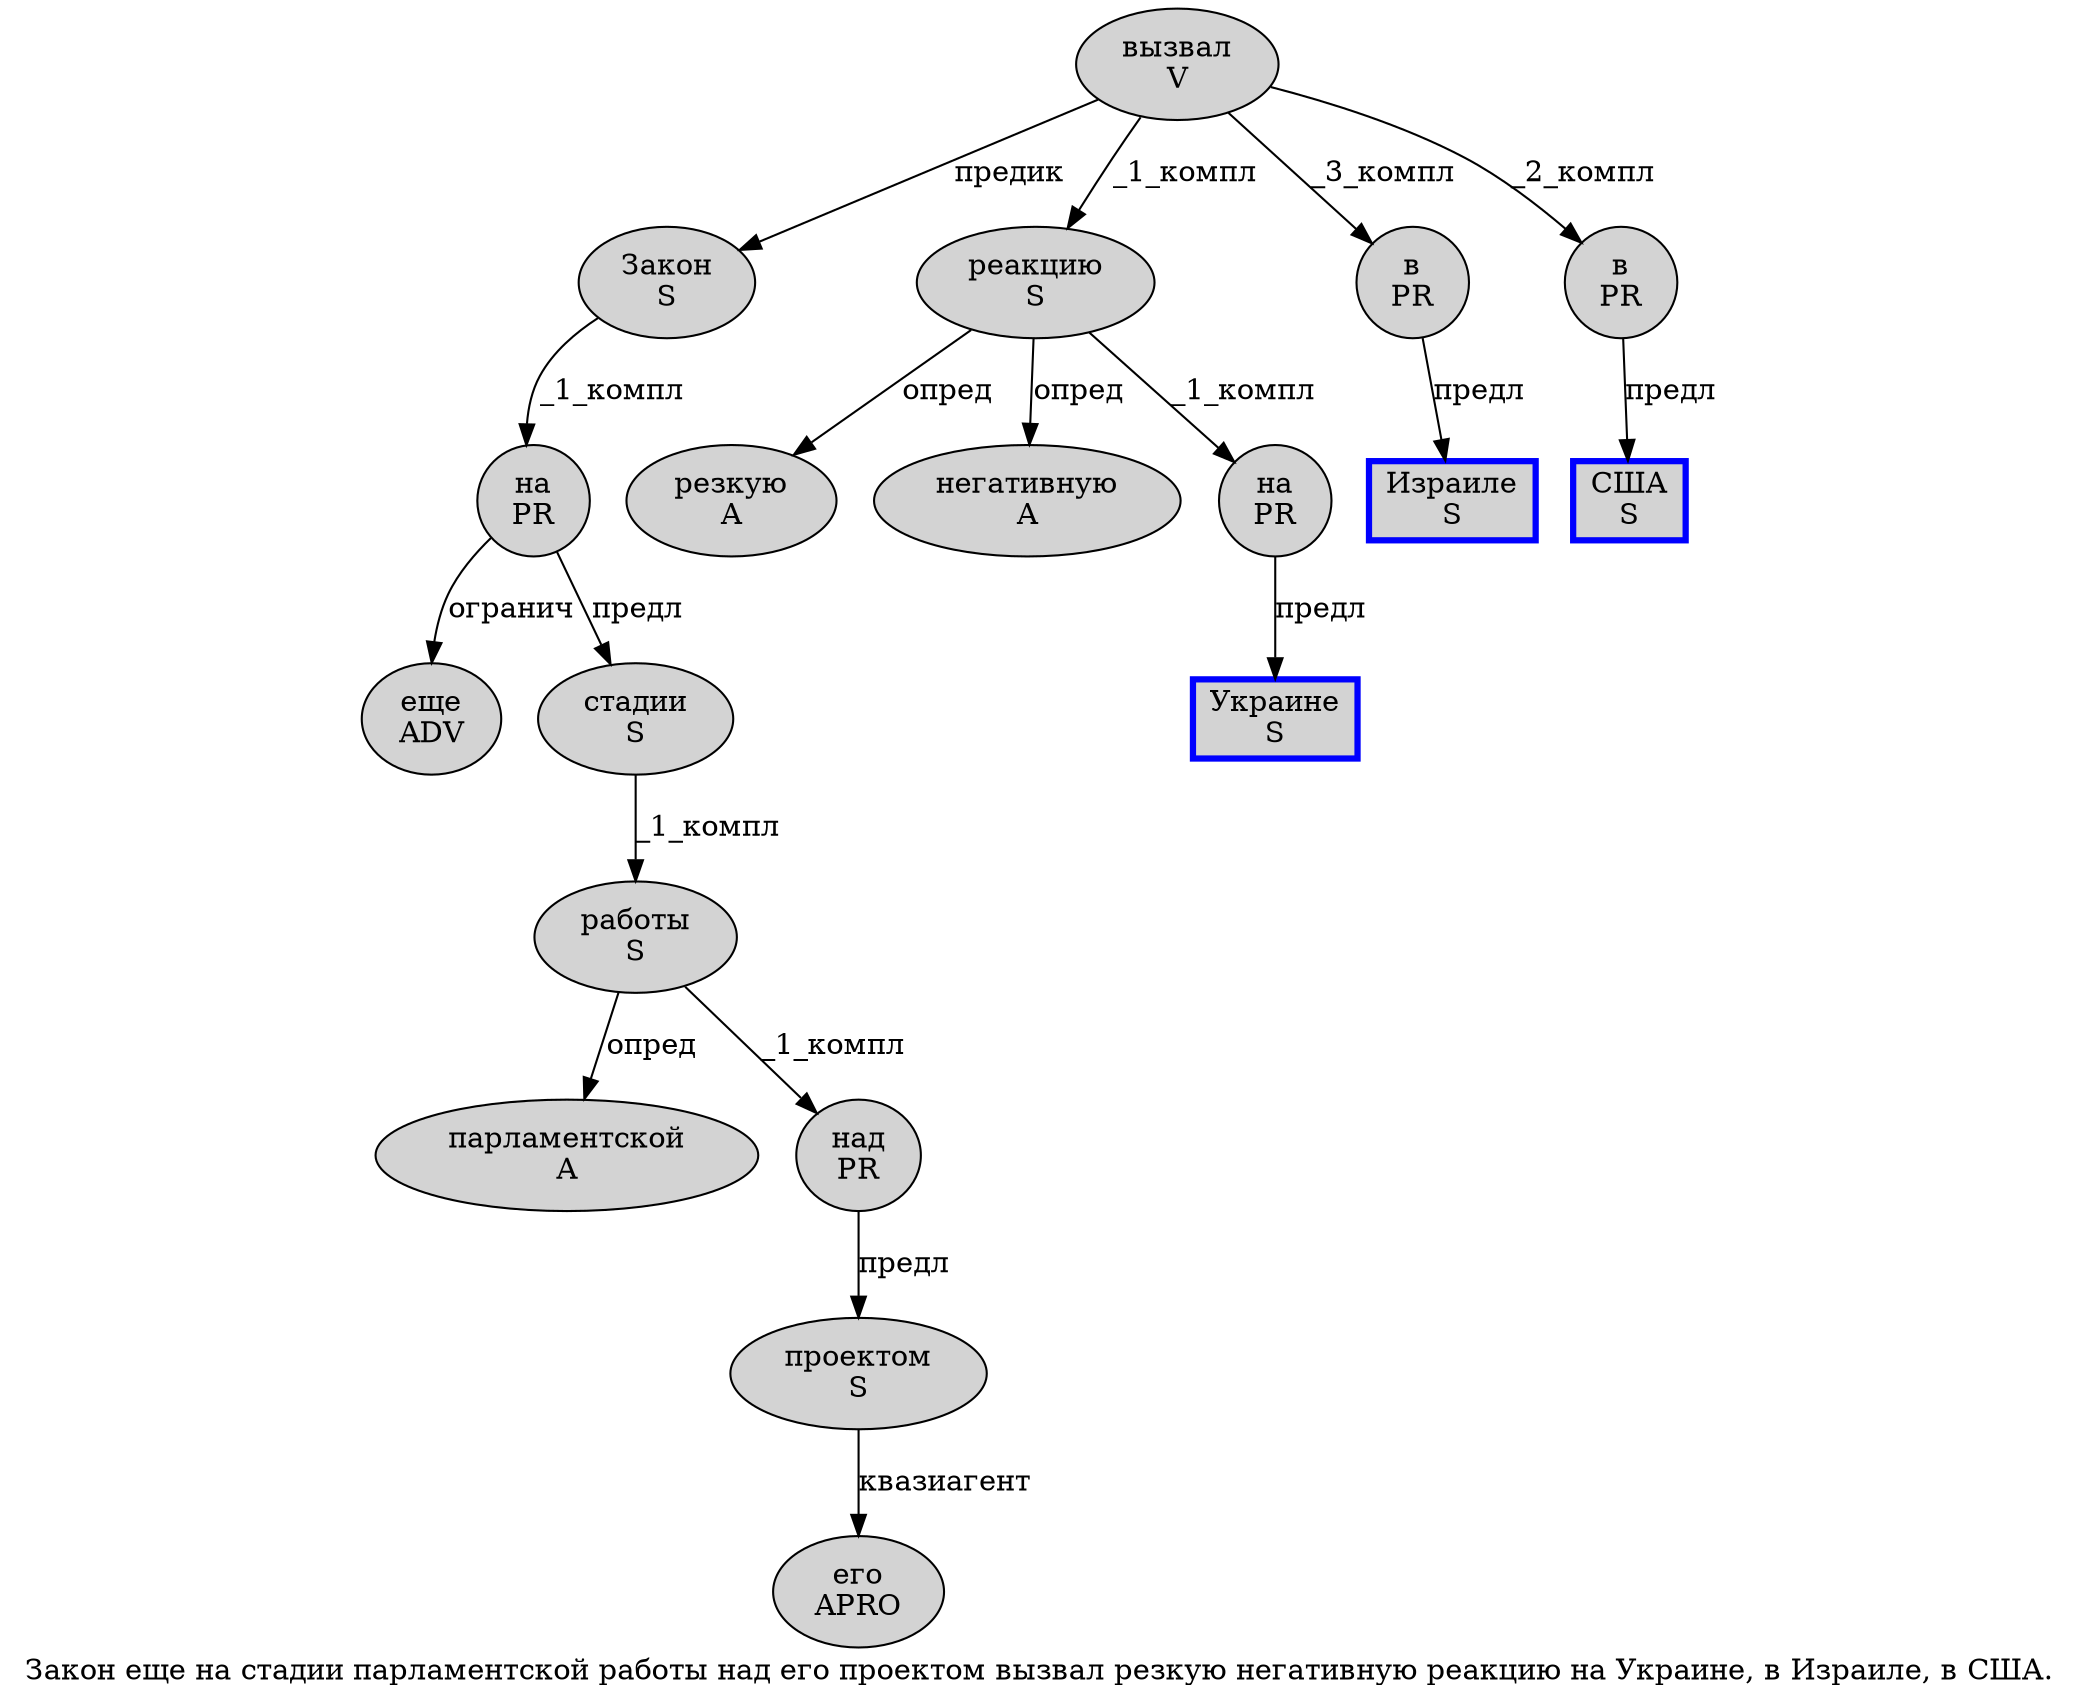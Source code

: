 digraph SENTENCE_311 {
	graph [label="Закон еще на стадии парламентской работы над его проектом вызвал резкую негативную реакцию на Украине, в Израиле, в США."]
	node [style=filled]
		0 [label="Закон
S" color="" fillcolor=lightgray penwidth=1 shape=ellipse]
		1 [label="еще
ADV" color="" fillcolor=lightgray penwidth=1 shape=ellipse]
		2 [label="на
PR" color="" fillcolor=lightgray penwidth=1 shape=ellipse]
		3 [label="стадии
S" color="" fillcolor=lightgray penwidth=1 shape=ellipse]
		4 [label="парламентской
A" color="" fillcolor=lightgray penwidth=1 shape=ellipse]
		5 [label="работы
S" color="" fillcolor=lightgray penwidth=1 shape=ellipse]
		6 [label="над
PR" color="" fillcolor=lightgray penwidth=1 shape=ellipse]
		7 [label="его
APRO" color="" fillcolor=lightgray penwidth=1 shape=ellipse]
		8 [label="проектом
S" color="" fillcolor=lightgray penwidth=1 shape=ellipse]
		9 [label="вызвал
V" color="" fillcolor=lightgray penwidth=1 shape=ellipse]
		10 [label="резкую
A" color="" fillcolor=lightgray penwidth=1 shape=ellipse]
		11 [label="негативную
A" color="" fillcolor=lightgray penwidth=1 shape=ellipse]
		12 [label="реакцию
S" color="" fillcolor=lightgray penwidth=1 shape=ellipse]
		13 [label="на
PR" color="" fillcolor=lightgray penwidth=1 shape=ellipse]
		14 [label="Украине
S" color=blue fillcolor=lightgray penwidth=3 shape=box]
		16 [label="в
PR" color="" fillcolor=lightgray penwidth=1 shape=ellipse]
		17 [label="Израиле
S" color=blue fillcolor=lightgray penwidth=3 shape=box]
		19 [label="в
PR" color="" fillcolor=lightgray penwidth=1 shape=ellipse]
		20 [label="США
S" color=blue fillcolor=lightgray penwidth=3 shape=box]
			3 -> 5 [label="_1_компл"]
			19 -> 20 [label="предл"]
			0 -> 2 [label="_1_компл"]
			9 -> 0 [label="предик"]
			9 -> 12 [label="_1_компл"]
			9 -> 16 [label="_3_компл"]
			9 -> 19 [label="_2_компл"]
			12 -> 10 [label="опред"]
			12 -> 11 [label="опред"]
			12 -> 13 [label="_1_компл"]
			5 -> 4 [label="опред"]
			5 -> 6 [label="_1_компл"]
			2 -> 1 [label="огранич"]
			2 -> 3 [label="предл"]
			13 -> 14 [label="предл"]
			6 -> 8 [label="предл"]
			8 -> 7 [label="квазиагент"]
			16 -> 17 [label="предл"]
}
